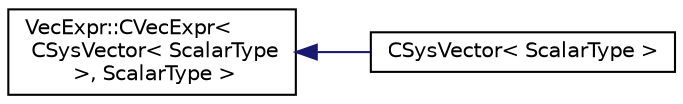 digraph "Graphical Class Hierarchy"
{
 // LATEX_PDF_SIZE
  edge [fontname="Helvetica",fontsize="10",labelfontname="Helvetica",labelfontsize="10"];
  node [fontname="Helvetica",fontsize="10",shape=record];
  rankdir="LR";
  Node0 [label="VecExpr::CVecExpr\<\l CSysVector\< ScalarType\l \>, ScalarType \>",height=0.2,width=0.4,color="black", fillcolor="white", style="filled",URL="$classVecExpr_1_1CVecExpr.html",tooltip=" "];
  Node0 -> Node1 [dir="back",color="midnightblue",fontsize="10",style="solid",fontname="Helvetica"];
  Node1 [label="CSysVector\< ScalarType \>",height=0.2,width=0.4,color="black", fillcolor="white", style="filled",URL="$classCSysVector.html",tooltip="Class for holding and manipulating vectors needed by linear solvers."];
}
